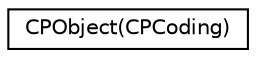 digraph "Graphical Class Hierarchy"
{
  edge [fontname="Helvetica",fontsize="10",labelfontname="Helvetica",labelfontsize="10"];
  node [fontname="Helvetica",fontsize="10",shape=record];
  rankdir="LR";
  Node1 [label="CPObject(CPCoding)",height=0.2,width=0.4,color="black", fillcolor="white", style="filled",URL="$category_c_p_object_07_c_p_coding_08.html"];
}
